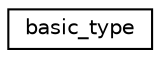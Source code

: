 digraph "Graphical Class Hierarchy"
{
  edge [fontname="Helvetica",fontsize="10",labelfontname="Helvetica",labelfontsize="10"];
  node [fontname="Helvetica",fontsize="10",shape=record];
  rankdir="LR";
  Node0 [label="basic_type",height=0.2,width=0.4,color="black", fillcolor="white", style="filled",URL="$structbasic__type.html"];
}
